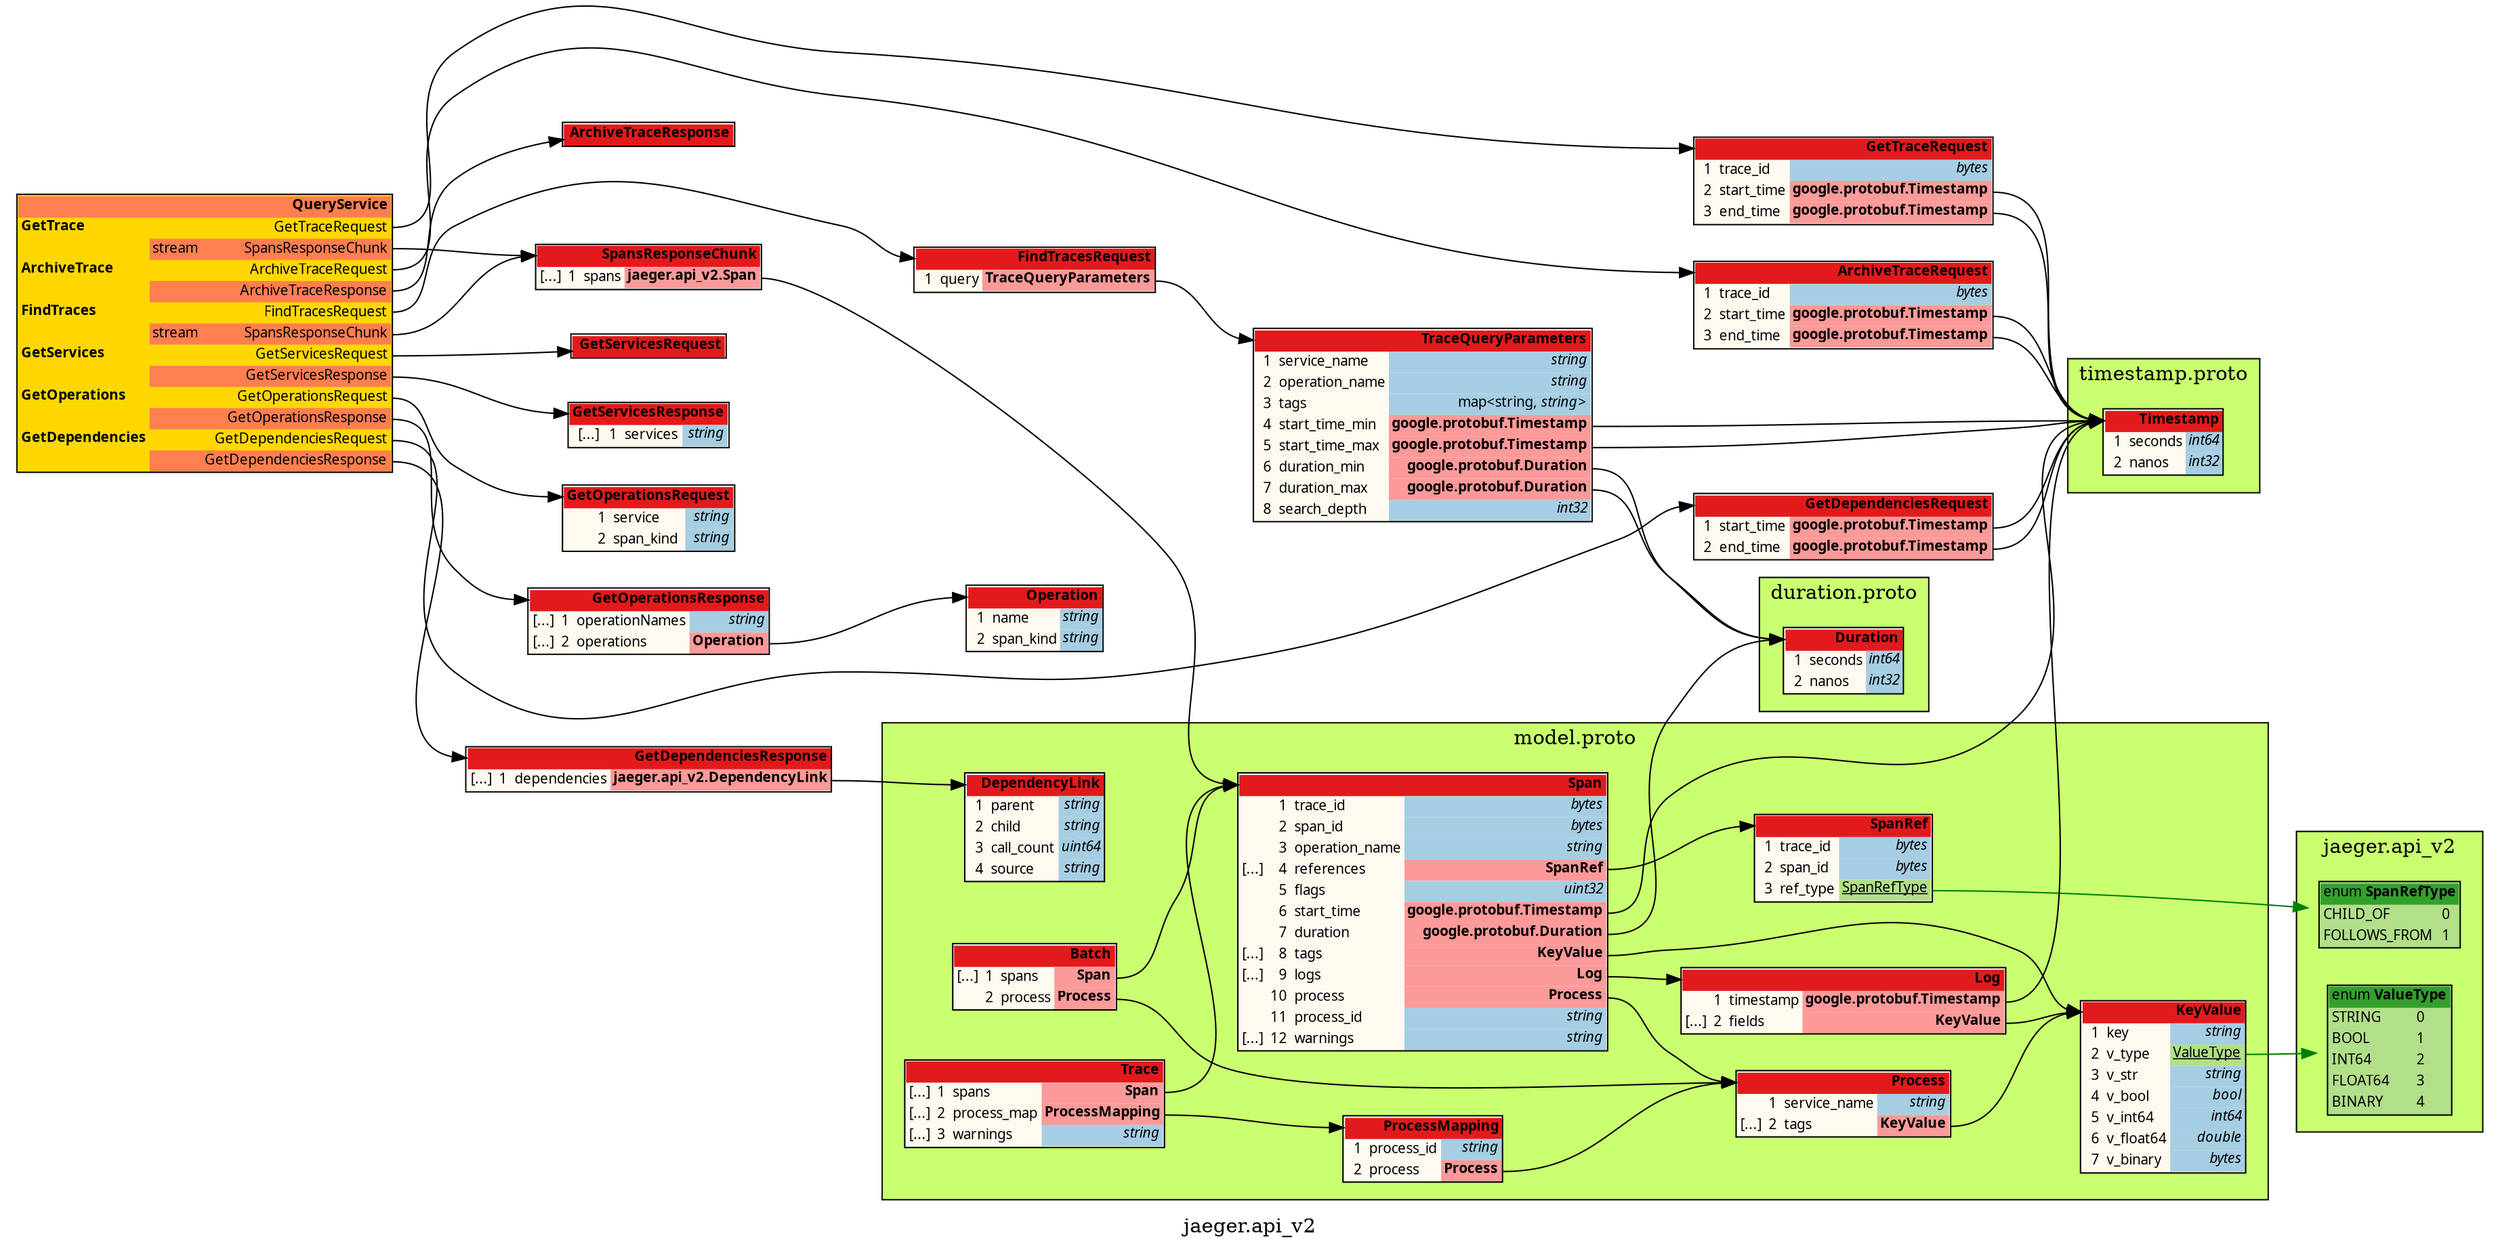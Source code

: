 /*
	do not edit:
	auto-generated by github.com/seamia/protodot
*/
digraph protodot {

	/* package:   jaeger.api_v2 */
	/* source:    query.proto */
	/* selection:  */

	rankdir=LR;
	label="jaeger.api_v2";
	tooltip="jaeger.api_v2";
	bgcolor="transparent"

	node [
		shape=plaintext
		fontsize=10
		fontname="Ubuntu"
	];


	/* ------ nodes ------ */
	subgraph cluster_7a59b6fc623e {
		label = "model.proto"
		tooltip = "model.proto"
		style = filled;
		fillcolor = "#caff70";
		
		Node_Ja_152	[shape=plaintext tooltip="jaeger.api_v2.KeyValue" label=<<TABLE BORDER="1" CELLBORDER="0" CELLSPACING="0" BGCOLOR="#fffaf0"><TR><TD COLSPAN="4" PORT="header" BGCOLOR="#e31a1c" ALIGN="right"><b>KeyValue</b></TD></TR><TR><TD ALIGN="right"></TD><TD ALIGN="right">1</TD><TD ALIGN="left">key</TD><TD BGCOLOR="#a6cee3" PORT="pokey" ALIGN="right" TITLE="string"><i>string</i></TD></TR><TR><TD ALIGN="right"></TD><TD ALIGN="right">2</TD><TD ALIGN="left">v_type</TD><TD BGCOLOR="#b2df8a" PORT="pov_type" ALIGN="right"><u>ValueType</u></TD></TR><TR><TD ALIGN="right"></TD><TD ALIGN="right">3</TD><TD ALIGN="left">v_str</TD><TD BGCOLOR="#a6cee3" PORT="pov_str" ALIGN="right" TITLE="string"><i>string</i></TD></TR><TR><TD ALIGN="right"></TD><TD ALIGN="right">4</TD><TD ALIGN="left">v_bool</TD><TD BGCOLOR="#a6cee3" PORT="pov_bool" ALIGN="right" TITLE="bool"><i>bool</i></TD></TR><TR><TD ALIGN="right"></TD><TD ALIGN="right">5</TD><TD ALIGN="left">v_int64</TD><TD BGCOLOR="#a6cee3" PORT="pov_int64" ALIGN="right" TITLE="int64"><i>int64</i></TD></TR><TR><TD ALIGN="right"></TD><TD ALIGN="right">6</TD><TD ALIGN="left">v_float64</TD><TD BGCOLOR="#a6cee3" PORT="pov_float64" ALIGN="right" TITLE="double"><i>double</i></TD></TR><TR><TD ALIGN="right"></TD><TD ALIGN="right">7</TD><TD ALIGN="left">v_binary</TD><TD BGCOLOR="#a6cee3" PORT="pov_binary" ALIGN="right" TITLE="bytes"><i>bytes</i></TD></TR></TABLE>>];
		Node_Ja_155	[shape=plaintext tooltip="jaeger.api_v2.SpanRef" label=<<TABLE BORDER="1" CELLBORDER="0" CELLSPACING="0" BGCOLOR="#fffaf0"><TR><TD COLSPAN="4" PORT="header" BGCOLOR="#e31a1c" ALIGN="right"><b>SpanRef</b></TD></TR><TR><TD ALIGN="right"></TD><TD ALIGN="right">1</TD><TD ALIGN="left">trace_id</TD><TD BGCOLOR="#a6cee3" PORT="potrace_id" ALIGN="right" TITLE="bytes"><i>bytes</i></TD></TR><TR><TD ALIGN="right"></TD><TD ALIGN="right">2</TD><TD ALIGN="left">span_id</TD><TD BGCOLOR="#a6cee3" PORT="pospan_id" ALIGN="right" TITLE="bytes"><i>bytes</i></TD></TR><TR><TD ALIGN="right"></TD><TD ALIGN="right">3</TD><TD ALIGN="left">ref_type</TD><TD BGCOLOR="#b2df8a" PORT="poref_type" ALIGN="right"><u>SpanRefType</u></TD></TR></TABLE>>];
		Node_Ja_161	[shape=plaintext tooltip="jaeger.api_v2.DependencyLink" label=<<TABLE BORDER="1" CELLBORDER="0" CELLSPACING="0" BGCOLOR="#fffaf0"><TR><TD COLSPAN="4" PORT="header" BGCOLOR="#e31a1c" ALIGN="right"><b>DependencyLink</b></TD></TR><TR><TD ALIGN="right"></TD><TD ALIGN="right">1</TD><TD ALIGN="left">parent</TD><TD BGCOLOR="#a6cee3" PORT="poparent" ALIGN="right" TITLE="string"><i>string</i></TD></TR><TR><TD ALIGN="right"></TD><TD ALIGN="right">2</TD><TD ALIGN="left">child</TD><TD BGCOLOR="#a6cee3" PORT="pochild" ALIGN="right" TITLE="string"><i>string</i></TD></TR><TR><TD ALIGN="right"></TD><TD ALIGN="right">3</TD><TD ALIGN="left">call_count</TD><TD BGCOLOR="#a6cee3" PORT="pocall_count" ALIGN="right" TITLE="uint64"><i>uint64</i></TD></TR><TR><TD ALIGN="right"></TD><TD ALIGN="right">4</TD><TD ALIGN="left">source</TD><TD BGCOLOR="#a6cee3" PORT="posource" ALIGN="right" TITLE="string"><i>string</i></TD></TR></TABLE>>];
		Node_Ja_156	[shape=plaintext tooltip="jaeger.api_v2.Process" label=<<TABLE BORDER="1" CELLBORDER="0" CELLSPACING="0" BGCOLOR="#fffaf0"><TR><TD COLSPAN="4" PORT="header" BGCOLOR="#e31a1c" ALIGN="right"><b>Process</b></TD></TR><TR><TD ALIGN="right"></TD><TD ALIGN="right">1</TD><TD ALIGN="left">service_name</TD><TD BGCOLOR="#a6cee3" PORT="poservice_name" ALIGN="right" TITLE="string"><i>string</i></TD></TR><TR><TD ALIGN="right">[...]</TD><TD ALIGN="right">2</TD><TD ALIGN="left">tags</TD><TD BGCOLOR="#fb9a99" PORT="potags" ALIGN="right"><b>KeyValue</b></TD></TR></TABLE>>];
		Node_Ja_159	[shape=plaintext tooltip="jaeger.api_v2.Trace.ProcessMapping" label=<<TABLE BORDER="1" CELLBORDER="0" CELLSPACING="0" BGCOLOR="#fffaf0"><TR><TD COLSPAN="4" PORT="header" BGCOLOR="#e31a1c" ALIGN="right"><b>ProcessMapping</b></TD></TR><TR><TD ALIGN="right"></TD><TD ALIGN="right">1</TD><TD ALIGN="left">process_id</TD><TD BGCOLOR="#a6cee3" PORT="poprocess_id" ALIGN="right" TITLE="string"><i>string</i></TD></TR><TR><TD ALIGN="right"></TD><TD ALIGN="right">2</TD><TD ALIGN="left">process</TD><TD BGCOLOR="#fb9a99" PORT="poprocess" ALIGN="right"><b>Process</b></TD></TR></TABLE>>];
		Node_Ja_157	[shape=plaintext tooltip="jaeger.api_v2.Span" label=<<TABLE BORDER="1" CELLBORDER="0" CELLSPACING="0" BGCOLOR="#fffaf0"><TR><TD COLSPAN="4" PORT="header" BGCOLOR="#e31a1c" ALIGN="right"><b>Span</b></TD></TR><TR><TD ALIGN="right"></TD><TD ALIGN="right">1</TD><TD ALIGN="left">trace_id</TD><TD BGCOLOR="#a6cee3" PORT="potrace_id" ALIGN="right" TITLE="bytes"><i>bytes</i></TD></TR><TR><TD ALIGN="right"></TD><TD ALIGN="right">2</TD><TD ALIGN="left">span_id</TD><TD BGCOLOR="#a6cee3" PORT="pospan_id" ALIGN="right" TITLE="bytes"><i>bytes</i></TD></TR><TR><TD ALIGN="right"></TD><TD ALIGN="right">3</TD><TD ALIGN="left">operation_name</TD><TD BGCOLOR="#a6cee3" PORT="pooperation_name" ALIGN="right" TITLE="string"><i>string</i></TD></TR><TR><TD ALIGN="right">[...]</TD><TD ALIGN="right">4</TD><TD ALIGN="left">references</TD><TD BGCOLOR="#fb9a99" PORT="poreferences" ALIGN="right"><b>SpanRef</b></TD></TR><TR><TD ALIGN="right"></TD><TD ALIGN="right">5</TD><TD ALIGN="left">flags</TD><TD BGCOLOR="#a6cee3" PORT="poflags" ALIGN="right" TITLE="uint32"><i>uint32</i></TD></TR><TR><TD ALIGN="right"></TD><TD ALIGN="right">6</TD><TD ALIGN="left">start_time</TD><TD BGCOLOR="#fb9a99" PORT="postart_time" ALIGN="right"><b>google.protobuf.Timestamp</b></TD></TR><TR><TD ALIGN="right"></TD><TD ALIGN="right">7</TD><TD ALIGN="left">duration</TD><TD BGCOLOR="#fb9a99" PORT="poduration" ALIGN="right"><b>google.protobuf.Duration</b></TD></TR><TR><TD ALIGN="right">[...]</TD><TD ALIGN="right">8</TD><TD ALIGN="left">tags</TD><TD BGCOLOR="#fb9a99" PORT="potags" ALIGN="right"><b>KeyValue</b></TD></TR><TR><TD ALIGN="right">[...]</TD><TD ALIGN="right">9</TD><TD ALIGN="left">logs</TD><TD BGCOLOR="#fb9a99" PORT="pologs" ALIGN="right"><b>Log</b></TD></TR><TR><TD ALIGN="right"></TD><TD ALIGN="right">10</TD><TD ALIGN="left">process</TD><TD BGCOLOR="#fb9a99" PORT="poprocess" ALIGN="right"><b>Process</b></TD></TR><TR><TD ALIGN="right"></TD><TD ALIGN="right">11</TD><TD ALIGN="left">process_id</TD><TD BGCOLOR="#a6cee3" PORT="poprocess_id" ALIGN="right" TITLE="string"><i>string</i></TD></TR><TR><TD ALIGN="right">[...]</TD><TD ALIGN="right">12</TD><TD ALIGN="left">warnings</TD><TD BGCOLOR="#a6cee3" PORT="powarnings" ALIGN="right" TITLE="string"><i>string</i></TD></TR></TABLE>>];
		Node_Ja_158	[shape=plaintext tooltip="jaeger.api_v2.Trace" label=<<TABLE BORDER="1" CELLBORDER="0" CELLSPACING="0" BGCOLOR="#fffaf0"><TR><TD COLSPAN="4" PORT="header" BGCOLOR="#e31a1c" ALIGN="right"><b>Trace</b></TD></TR><TR><TD ALIGN="right">[...]</TD><TD ALIGN="right">1</TD><TD ALIGN="left">spans</TD><TD BGCOLOR="#fb9a99" PORT="pospans" ALIGN="right"><b>Span</b></TD></TR><TR><TD ALIGN="right">[...]</TD><TD ALIGN="right">2</TD><TD ALIGN="left">process_map</TD><TD BGCOLOR="#fb9a99" PORT="poprocess_map" ALIGN="right"><b>ProcessMapping</b></TD></TR><TR><TD ALIGN="right">[...]</TD><TD ALIGN="right">3</TD><TD ALIGN="left">warnings</TD><TD BGCOLOR="#a6cee3" PORT="powarnings" ALIGN="right" TITLE="string"><i>string</i></TD></TR></TABLE>>];
		Node_Ja_153	[shape=plaintext tooltip="jaeger.api_v2.Log" label=<<TABLE BORDER="1" CELLBORDER="0" CELLSPACING="0" BGCOLOR="#fffaf0"><TR><TD COLSPAN="4" PORT="header" BGCOLOR="#e31a1c" ALIGN="right"><b>Log</b></TD></TR><TR><TD ALIGN="right"></TD><TD ALIGN="right">1</TD><TD ALIGN="left">timestamp</TD><TD BGCOLOR="#fb9a99" PORT="potimestamp" ALIGN="right"><b>google.protobuf.Timestamp</b></TD></TR><TR><TD ALIGN="right">[...]</TD><TD ALIGN="right">2</TD><TD ALIGN="left">fields</TD><TD BGCOLOR="#fb9a99" PORT="pofields" ALIGN="right"><b>KeyValue</b></TD></TR></TABLE>>];
		Node_Ja_160	[shape=plaintext tooltip="jaeger.api_v2.Batch" label=<<TABLE BORDER="1" CELLBORDER="0" CELLSPACING="0" BGCOLOR="#fffaf0"><TR><TD COLSPAN="4" PORT="header" BGCOLOR="#e31a1c" ALIGN="right"><b>Batch</b></TD></TR><TR><TD ALIGN="right">[...]</TD><TD ALIGN="right">1</TD><TD ALIGN="left">spans</TD><TD BGCOLOR="#fb9a99" PORT="pospans" ALIGN="right"><b>Span</b></TD></TR><TR><TD ALIGN="right"></TD><TD ALIGN="right">2</TD><TD ALIGN="left">process</TD><TD BGCOLOR="#fb9a99" PORT="poprocess" ALIGN="right"><b>Process</b></TD></TR></TABLE>>];
	}

	subgraph cluster_0333f1a807b8 {
		label = "jaeger.api_v2"
		tooltip = "jaeger.api_v2"
		style = filled;
		fillcolor = "#caff70";
		
		Node_Ja_151	[shape=plaintext tooltip="ValueType" label=<<TABLE BORDER="1" CELLBORDER="0" CELLSPACING="0" BGCOLOR="#b2df8a"><TR><TD COLSPAN="2" PORT="header" BGCOLOR="#33a02c" ALIGN="right">enum <b>ValueType</b></TD></TR><TR><TD BGCOLOR="#b2df8a" ALIGN="left">STRING</TD><TD BGCOLOR="#b2df8a" ALIGN="left">0</TD></TR><TR><TD BGCOLOR="#b2df8a" ALIGN="left">BOOL</TD><TD BGCOLOR="#b2df8a" ALIGN="left">1</TD></TR><TR><TD BGCOLOR="#b2df8a" ALIGN="left">INT64</TD><TD BGCOLOR="#b2df8a" ALIGN="left">2</TD></TR><TR><TD BGCOLOR="#b2df8a" ALIGN="left">FLOAT64</TD><TD BGCOLOR="#b2df8a" ALIGN="left">3</TD></TR><TR><TD BGCOLOR="#b2df8a" ALIGN="left">BINARY</TD><TD BGCOLOR="#b2df8a" ALIGN="left">4</TD></TR></TABLE>>];
		Node_Ja_154	[shape=plaintext tooltip="SpanRefType" label=<<TABLE BORDER="1" CELLBORDER="0" CELLSPACING="0" BGCOLOR="#b2df8a"><TR><TD COLSPAN="2" PORT="header" BGCOLOR="#33a02c" ALIGN="right">enum <b>SpanRefType</b></TD></TR><TR><TD BGCOLOR="#b2df8a" ALIGN="left">CHILD_OF</TD><TD BGCOLOR="#b2df8a" ALIGN="left">0</TD></TR><TR><TD BGCOLOR="#b2df8a" ALIGN="left">FOLLOWS_FROM</TD><TD BGCOLOR="#b2df8a" ALIGN="left">1</TD></TR></TABLE>>];
	}

	subgraph cluster_fb36aafb54f5 {
		label = "timestamp.proto"
		tooltip = "google/protobuf/timestamp.proto"
		style = filled;
		fillcolor = "#caff70";
		
		Node_Ja_149	[shape=plaintext tooltip="google.protobuf.Timestamp" label=<<TABLE BORDER="1" CELLBORDER="0" CELLSPACING="0" BGCOLOR="#fffaf0"><TR><TD COLSPAN="4" PORT="header" BGCOLOR="#e31a1c" ALIGN="right"><b>Timestamp</b></TD></TR><TR><TD ALIGN="right"></TD><TD ALIGN="right">1</TD><TD ALIGN="left">seconds</TD><TD BGCOLOR="#a6cee3" PORT="poseconds" ALIGN="right" TITLE="int64"><i>int64</i></TD></TR><TR><TD ALIGN="right"></TD><TD ALIGN="right">2</TD><TD ALIGN="left">nanos</TD><TD BGCOLOR="#a6cee3" PORT="ponanos" ALIGN="right" TITLE="int32"><i>int32</i></TD></TR></TABLE>>];
	}

	subgraph cluster_7841487bad58 {
		label = "duration.proto"
		tooltip = "google/protobuf/duration.proto"
		style = filled;
		fillcolor = "#caff70";
		
		Node_Ja_150	[shape=plaintext tooltip="google.protobuf.Duration" label=<<TABLE BORDER="1" CELLBORDER="0" CELLSPACING="0" BGCOLOR="#fffaf0"><TR><TD COLSPAN="4" PORT="header" BGCOLOR="#e31a1c" ALIGN="right"><b>Duration</b></TD></TR><TR><TD ALIGN="right"></TD><TD ALIGN="right">1</TD><TD ALIGN="left">seconds</TD><TD BGCOLOR="#a6cee3" PORT="poseconds" ALIGN="right" TITLE="int64"><i>int64</i></TD></TR><TR><TD ALIGN="right"></TD><TD ALIGN="right">2</TD><TD ALIGN="left">nanos</TD><TD BGCOLOR="#a6cee3" PORT="ponanos" ALIGN="right" TITLE="int32"><i>int32</i></TD></TR></TABLE>>];
	}



	/* ------ leaving the root package unwrapped ------ */
	
	Node_Ja_178	[shape=plaintext tooltip="QueryService" label=<<TABLE BORDER="1" CELLBORDER="0" CELLSPACING="0" BGCOLOR="#ffd700"><TR><TD COLSPAN="3" PORT="header" BGCOLOR="#ff7f50" ALIGN="right"><b>QueryService</b></TD></TR><TR><TD ALIGN="left"><b>GetTrace</b></TD><TD></TD><TD PORT="poGetTrace_request" ALIGN="right">GetTraceRequest</TD></TR><TR style="border-bottom: 1px solid red"><TD></TD><TD BGCOLOR="#ff7f50">stream</TD><TD PORT="poGetTrace_response" ALIGN="right" BGCOLOR="#ff7f50">SpansResponseChunk</TD></TR><TR><TD ALIGN="left"><b>ArchiveTrace</b></TD><TD></TD><TD PORT="poArchiveTrace_request" ALIGN="right">ArchiveTraceRequest</TD></TR><TR style="border-bottom: 1px solid red"><TD></TD><TD BGCOLOR="#ff7f50"></TD><TD PORT="poArchiveTrace_response" ALIGN="right" BGCOLOR="#ff7f50">ArchiveTraceResponse</TD></TR><TR><TD ALIGN="left"><b>FindTraces</b></TD><TD></TD><TD PORT="poFindTraces_request" ALIGN="right">FindTracesRequest</TD></TR><TR style="border-bottom: 1px solid red"><TD></TD><TD BGCOLOR="#ff7f50">stream</TD><TD PORT="poFindTraces_response" ALIGN="right" BGCOLOR="#ff7f50">SpansResponseChunk</TD></TR><TR><TD ALIGN="left"><b>GetServices</b></TD><TD></TD><TD PORT="poGetServices_request" ALIGN="right">GetServicesRequest</TD></TR><TR style="border-bottom: 1px solid red"><TD></TD><TD BGCOLOR="#ff7f50"></TD><TD PORT="poGetServices_response" ALIGN="right" BGCOLOR="#ff7f50">GetServicesResponse</TD></TR><TR><TD ALIGN="left"><b>GetOperations</b></TD><TD></TD><TD PORT="poGetOperations_request" ALIGN="right">GetOperationsRequest</TD></TR><TR style="border-bottom: 1px solid red"><TD></TD><TD BGCOLOR="#ff7f50"></TD><TD PORT="poGetOperations_response" ALIGN="right" BGCOLOR="#ff7f50">GetOperationsResponse</TD></TR><TR><TD ALIGN="left"><b>GetDependencies</b></TD><TD></TD><TD PORT="poGetDependencies_request" ALIGN="right">GetDependenciesRequest</TD></TR><TR style="border-bottom: 1px solid red"><TD></TD><TD BGCOLOR="#ff7f50"></TD><TD PORT="poGetDependencies_response" ALIGN="right" BGCOLOR="#ff7f50">GetDependenciesResponse</TD></TR></TABLE>>];
	Node_Ja_175	[shape=plaintext tooltip="jaeger.api_v2.GetOperationsResponse" label=<<TABLE BORDER="1" CELLBORDER="0" CELLSPACING="0" BGCOLOR="#fffaf0"><TR><TD COLSPAN="4" PORT="header" BGCOLOR="#e31a1c" ALIGN="right"><b>GetOperationsResponse</b></TD></TR><TR><TD ALIGN="right">[...]</TD><TD ALIGN="right">1</TD><TD ALIGN="left">operationNames</TD><TD BGCOLOR="#a6cee3" PORT="pooperationNames" ALIGN="right" TITLE="string"><i>string</i></TD></TR><TR><TD ALIGN="right">[...]</TD><TD ALIGN="right">2</TD><TD ALIGN="left">operations</TD><TD BGCOLOR="#fb9a99" PORT="pooperations" ALIGN="right"><b>Operation</b></TD></TR></TABLE>>];
	
	
	Node_Ja_167	[shape=plaintext tooltip="jaeger.api_v2.ArchiveTraceRequest" label=<<TABLE BORDER="1" CELLBORDER="0" CELLSPACING="0" BGCOLOR="#fffaf0"><TR><TD COLSPAN="4" PORT="header" BGCOLOR="#e31a1c" ALIGN="right"><b>ArchiveTraceRequest</b></TD></TR><TR><TD ALIGN="right"></TD><TD ALIGN="right">1</TD><TD ALIGN="left">trace_id</TD><TD BGCOLOR="#a6cee3" PORT="potrace_id" ALIGN="right" TITLE="bytes"><i>bytes</i></TD></TR><TR><TD ALIGN="right"></TD><TD ALIGN="right">2</TD><TD ALIGN="left">start_time</TD><TD BGCOLOR="#fb9a99" PORT="postart_time" ALIGN="right"><b>google.protobuf.Timestamp</b></TD></TR><TR><TD ALIGN="right"></TD><TD ALIGN="right">3</TD><TD ALIGN="left">end_time</TD><TD BGCOLOR="#fb9a99" PORT="poend_time" ALIGN="right"><b>google.protobuf.Timestamp</b></TD></TR></TABLE>>];
	Node_Ja_169	[shape=plaintext tooltip="jaeger.api_v2.TraceQueryParameters" label=<<TABLE BORDER="1" CELLBORDER="0" CELLSPACING="0" BGCOLOR="#fffaf0"><TR><TD COLSPAN="4" PORT="header" BGCOLOR="#e31a1c" ALIGN="right"><b>TraceQueryParameters</b></TD></TR><TR><TD ALIGN="right"></TD><TD ALIGN="right">1</TD><TD ALIGN="left">service_name</TD><TD BGCOLOR="#a6cee3" PORT="poservice_name" ALIGN="right" TITLE="string"><i>string</i></TD></TR><TR><TD ALIGN="right"></TD><TD ALIGN="right">2</TD><TD ALIGN="left">operation_name</TD><TD BGCOLOR="#a6cee3" PORT="pooperation_name" ALIGN="right" TITLE="string"><i>string</i></TD></TR><TR><TD></TD><TD ALIGN="right">3</TD><TD ALIGN="left">tags</TD><TD ALIGN="right" BGCOLOR="#a6cee3" PORT="potags">map&lt;string, <i>string</i>&gt;</TD></TR><TR><TD ALIGN="right"></TD><TD ALIGN="right">4</TD><TD ALIGN="left">start_time_min</TD><TD BGCOLOR="#fb9a99" PORT="postart_time_min" ALIGN="right"><b>google.protobuf.Timestamp</b></TD></TR><TR><TD ALIGN="right"></TD><TD ALIGN="right">5</TD><TD ALIGN="left">start_time_max</TD><TD BGCOLOR="#fb9a99" PORT="postart_time_max" ALIGN="right"><b>google.protobuf.Timestamp</b></TD></TR><TR><TD ALIGN="right"></TD><TD ALIGN="right">6</TD><TD ALIGN="left">duration_min</TD><TD BGCOLOR="#fb9a99" PORT="poduration_min" ALIGN="right"><b>google.protobuf.Duration</b></TD></TR><TR><TD ALIGN="right"></TD><TD ALIGN="right">7</TD><TD ALIGN="left">duration_max</TD><TD BGCOLOR="#fb9a99" PORT="poduration_max" ALIGN="right"><b>google.protobuf.Duration</b></TD></TR><TR><TD ALIGN="right"></TD><TD ALIGN="right">8</TD><TD ALIGN="left">search_depth</TD><TD BGCOLOR="#a6cee3" PORT="posearch_depth" ALIGN="right" TITLE="int32"><i>int32</i></TD></TR></TABLE>>];
	Node_Ja_172	[shape=plaintext tooltip="jaeger.api_v2.GetServicesResponse" label=<<TABLE BORDER="1" CELLBORDER="0" CELLSPACING="0" BGCOLOR="#fffaf0"><TR><TD COLSPAN="4" PORT="header" BGCOLOR="#e31a1c" ALIGN="right"><b>GetServicesResponse</b></TD></TR><TR><TD ALIGN="right">[...]</TD><TD ALIGN="right">1</TD><TD ALIGN="left">services</TD><TD BGCOLOR="#a6cee3" PORT="poservices" ALIGN="right" TITLE="string"><i>string</i></TD></TR></TABLE>>];
	
	
	Node_Ja_170	[shape=plaintext tooltip="jaeger.api_v2.FindTracesRequest" label=<<TABLE BORDER="1" CELLBORDER="0" CELLSPACING="0" BGCOLOR="#fffaf0"><TR><TD COLSPAN="4" PORT="header" BGCOLOR="#e31a1c" ALIGN="right"><b>FindTracesRequest</b></TD></TR><TR><TD ALIGN="right"></TD><TD ALIGN="right">1</TD><TD ALIGN="left">query</TD><TD BGCOLOR="#fb9a99" PORT="poquery" ALIGN="right"><b>TraceQueryParameters</b></TD></TR></TABLE>>];
	Node_Ja_173	[shape=plaintext tooltip="jaeger.api_v2.GetOperationsRequest" label=<<TABLE BORDER="1" CELLBORDER="0" CELLSPACING="0" BGCOLOR="#fffaf0"><TR><TD COLSPAN="4" PORT="header" BGCOLOR="#e31a1c" ALIGN="right"><b>GetOperationsRequest</b></TD></TR><TR><TD ALIGN="right"></TD><TD ALIGN="right">1</TD><TD ALIGN="left">service</TD><TD BGCOLOR="#a6cee3" PORT="poservice" ALIGN="right" TITLE="string"><i>string</i></TD></TR><TR><TD ALIGN="right"></TD><TD ALIGN="right">2</TD><TD ALIGN="left">span_kind</TD><TD BGCOLOR="#a6cee3" PORT="pospan_kind" ALIGN="right" TITLE="string"><i>string</i></TD></TR></TABLE>>];
	Node_Ja_176	[shape=plaintext tooltip="jaeger.api_v2.GetDependenciesRequest" label=<<TABLE BORDER="1" CELLBORDER="0" CELLSPACING="0" BGCOLOR="#fffaf0"><TR><TD COLSPAN="4" PORT="header" BGCOLOR="#e31a1c" ALIGN="right"><b>GetDependenciesRequest</b></TD></TR><TR><TD ALIGN="right"></TD><TD ALIGN="right">1</TD><TD ALIGN="left">start_time</TD><TD BGCOLOR="#fb9a99" PORT="postart_time" ALIGN="right"><b>google.protobuf.Timestamp</b></TD></TR><TR><TD ALIGN="right"></TD><TD ALIGN="right">2</TD><TD ALIGN="left">end_time</TD><TD BGCOLOR="#fb9a99" PORT="poend_time" ALIGN="right"><b>google.protobuf.Timestamp</b></TD></TR></TABLE>>];
	
	Node_Ja_168	[shape=plaintext tooltip="jaeger.api_v2.ArchiveTraceResponse" label=<<TABLE BORDER="1" CELLBORDER="0" CELLSPACING="0" BGCOLOR="#fffaf0"><TR><TD COLSPAN="4" PORT="header" BGCOLOR="#e31a1c" ALIGN="right"><b>ArchiveTraceResponse</b></TD></TR></TABLE>>];
	Node_Ja_171	[shape=plaintext tooltip="jaeger.api_v2.GetServicesRequest" label=<<TABLE BORDER="1" CELLBORDER="0" CELLSPACING="0" BGCOLOR="#fffaf0"><TR><TD COLSPAN="4" PORT="header" BGCOLOR="#e31a1c" ALIGN="right"><b>GetServicesRequest</b></TD></TR></TABLE>>];
	Node_Ja_174	[shape=plaintext tooltip="jaeger.api_v2.Operation" label=<<TABLE BORDER="1" CELLBORDER="0" CELLSPACING="0" BGCOLOR="#fffaf0"><TR><TD COLSPAN="4" PORT="header" BGCOLOR="#e31a1c" ALIGN="right"><b>Operation</b></TD></TR><TR><TD ALIGN="right"></TD><TD ALIGN="right">1</TD><TD ALIGN="left">name</TD><TD BGCOLOR="#a6cee3" PORT="poname" ALIGN="right" TITLE="string"><i>string</i></TD></TR><TR><TD ALIGN="right"></TD><TD ALIGN="right">2</TD><TD ALIGN="left">span_kind</TD><TD BGCOLOR="#a6cee3" PORT="pospan_kind" ALIGN="right" TITLE="string"><i>string</i></TD></TR></TABLE>>];
	Node_Ja_166	[shape=plaintext tooltip="jaeger.api_v2.SpansResponseChunk" label=<<TABLE BORDER="1" CELLBORDER="0" CELLSPACING="0" BGCOLOR="#fffaf0"><TR><TD COLSPAN="4" PORT="header" BGCOLOR="#e31a1c" ALIGN="right"><b>SpansResponseChunk</b></TD></TR><TR><TD ALIGN="right">[...]</TD><TD ALIGN="right">1</TD><TD ALIGN="left">spans</TD><TD BGCOLOR="#fb9a99" PORT="pospans" ALIGN="right"><b>jaeger.api_v2.Span</b></TD></TR></TABLE>>];
	Node_Ja_165	[shape=plaintext tooltip="jaeger.api_v2.GetTraceRequest" label=<<TABLE BORDER="1" CELLBORDER="0" CELLSPACING="0" BGCOLOR="#fffaf0"><TR><TD COLSPAN="4" PORT="header" BGCOLOR="#e31a1c" ALIGN="right"><b>GetTraceRequest</b></TD></TR><TR><TD ALIGN="right"></TD><TD ALIGN="right">1</TD><TD ALIGN="left">trace_id</TD><TD BGCOLOR="#a6cee3" PORT="potrace_id" ALIGN="right" TITLE="bytes"><i>bytes</i></TD></TR><TR><TD ALIGN="right"></TD><TD ALIGN="right">2</TD><TD ALIGN="left">start_time</TD><TD BGCOLOR="#fb9a99" PORT="postart_time" ALIGN="right"><b>google.protobuf.Timestamp</b></TD></TR><TR><TD ALIGN="right"></TD><TD ALIGN="right">3</TD><TD ALIGN="left">end_time</TD><TD BGCOLOR="#fb9a99" PORT="poend_time" ALIGN="right"><b>google.protobuf.Timestamp</b></TD></TR></TABLE>>];
	Node_Ja_177	[shape=plaintext tooltip="jaeger.api_v2.GetDependenciesResponse" label=<<TABLE BORDER="1" CELLBORDER="0" CELLSPACING="0" BGCOLOR="#fffaf0"><TR><TD COLSPAN="4" PORT="header" BGCOLOR="#e31a1c" ALIGN="right"><b>GetDependenciesResponse</b></TD></TR><TR><TD ALIGN="right">[...]</TD><TD ALIGN="right">1</TD><TD ALIGN="left">dependencies</TD><TD BGCOLOR="#fb9a99" PORT="podependencies" ALIGN="right"><b>jaeger.api_v2.DependencyLink</b></TD></TR></TABLE>>];

		


	/* ------ connections ------ */
	Node_Ja_176:poend_time:e	-> Node_Ja_149:header [color="#000000" tooltip="Ja_176 --> Ja_149"];
	Node_Ja_178:poArchiveTrace_request:e	-> Node_Ja_167:header [color="#000000" tooltip="Ja_178 --> Ja_167"];
	Node_Ja_157:poduration:e	-> Node_Ja_150:header [color="#000000" tooltip="Ja_157 --> Ja_150"];
	Node_Ja_156:potags:e	-> Node_Ja_152:header [color="#000000" tooltip="Ja_156 --> Ja_152"];
	Node_Ja_167:poend_time:e	-> Node_Ja_149:header [color="#000000" tooltip="Ja_167 --> Ja_149"];
	Node_Ja_178:poGetOperations_request:e	-> Node_Ja_173:header [color="#000000" tooltip="Ja_178 --> Ja_173"];
	Node_Ja_178:poGetDependencies_response:e	-> Node_Ja_177:header [color="#000000" tooltip="Ja_178 --> Ja_177"];
	Node_Ja_165:postart_time:e	-> Node_Ja_149:header [color="#000000" tooltip="Ja_165 --> Ja_149"];
	Node_Ja_158:poprocess_map:e	-> Node_Ja_159:header [color="#000000" tooltip="Ja_158 --> Ja_159"];
	Node_Ja_178:poGetServices_request:e	-> Node_Ja_171:header [color="#000000" tooltip="Ja_178 --> Ja_171"];
	Node_Ja_155:poref_type:e	-> Node_Ja_154 [color="#008000" tooltip="Ja_155 --> Ja_154"];
	Node_Ja_157:pologs:e	-> Node_Ja_153:header [color="#000000" tooltip="Ja_157 --> Ja_153"];
	Node_Ja_157:poprocess:e	-> Node_Ja_156:header [color="#000000" tooltip="Ja_157 --> Ja_156"];
	Node_Ja_178:poGetServices_response:e	-> Node_Ja_172:header [color="#000000" tooltip="Ja_178 --> Ja_172"];
	Node_Ja_157:potags:e	-> Node_Ja_152:header [color="#000000" tooltip="Ja_157 --> Ja_152"];
	Node_Ja_159:poprocess:e	-> Node_Ja_156:header [color="#000000" tooltip="Ja_159 --> Ja_156"];
	Node_Ja_169:poduration_min:e	-> Node_Ja_150:header [color="#000000" tooltip="Ja_169 --> Ja_150"];
	Node_Ja_160:pospans:e	-> Node_Ja_157:header [color="#000000" tooltip="Ja_160 --> Ja_157"];
	Node_Ja_178:poGetOperations_response:e	-> Node_Ja_175:header [color="#000000" tooltip="Ja_178 --> Ja_175"];
	Node_Ja_167:postart_time:e	-> Node_Ja_149:header [color="#000000" tooltip="Ja_167 --> Ja_149"];
	Node_Ja_169:postart_time_min:e	-> Node_Ja_149:header [color="#000000" tooltip="Ja_169 --> Ja_149"];
	Node_Ja_160:poprocess:e	-> Node_Ja_156:header [color="#000000" tooltip="Ja_160 --> Ja_156"];
	Node_Ja_165:poend_time:e	-> Node_Ja_149:header [color="#000000" tooltip="Ja_165 --> Ja_149"];
	Node_Ja_169:poduration_max:e	-> Node_Ja_150:header [color="#000000" tooltip="Ja_169 --> Ja_150"];
	Node_Ja_178:poFindTraces_response:e	-> Node_Ja_166:header [color="#000000" tooltip="Ja_178 --> Ja_166"];
	Node_Ja_157:postart_time:e	-> Node_Ja_149:header [color="#000000" tooltip="Ja_157 --> Ja_149"];
	Node_Ja_178:poGetTrace_response:e	-> Node_Ja_166:header [color="#000000" tooltip="Ja_178 --> Ja_166"];
	Node_Ja_178:poGetDependencies_request:e	-> Node_Ja_176:header [color="#000000" tooltip="Ja_178 --> Ja_176"];
	Node_Ja_157:poreferences:e	-> Node_Ja_155:header [color="#000000" tooltip="Ja_157 --> Ja_155"];
	Node_Ja_170:poquery:e	-> Node_Ja_169:header [color="#000000" tooltip="Ja_170 --> Ja_169"];
	Node_Ja_158:pospans:e	-> Node_Ja_157:header [color="#000000" tooltip="Ja_158 --> Ja_157"];
	Node_Ja_177:podependencies:e	-> Node_Ja_161:header [color="#000000" tooltip="Ja_177 --> Ja_161"];
	Node_Ja_152:pov_type:e	-> Node_Ja_151 [color="#008000" tooltip="Ja_152 --> Ja_151"];
	Node_Ja_169:postart_time_max:e	-> Node_Ja_149:header [color="#000000" tooltip="Ja_169 --> Ja_149"];
	Node_Ja_153:potimestamp:e	-> Node_Ja_149:header [color="#000000" tooltip="Ja_153 --> Ja_149"];
	Node_Ja_175:pooperations:e	-> Node_Ja_174:header [color="#000000" tooltip="Ja_175 --> Ja_174"];
	Node_Ja_178:poArchiveTrace_response:e	-> Node_Ja_168:header [color="#000000" tooltip="Ja_178 --> Ja_168"];
	Node_Ja_176:postart_time:e	-> Node_Ja_149:header [color="#000000" tooltip="Ja_176 --> Ja_149"];
	Node_Ja_166:pospans:e	-> Node_Ja_157:header [color="#000000" tooltip="Ja_166 --> Ja_157"];
	Node_Ja_178:poGetTrace_request:e	-> Node_Ja_165:header [color="#000000" tooltip="Ja_178 --> Ja_165"];
	Node_Ja_153:pofields:e	-> Node_Ja_152:header [color="#000000" tooltip="Ja_153 --> Ja_152"];
	Node_Ja_178:poFindTraces_request:e	-> Node_Ja_170:header [color="#000000" tooltip="Ja_178 --> Ja_170"];

	/* generated by github.com/seamia/protodot on Thursday, 09-Nov-23 20:42:18 CET */
}
